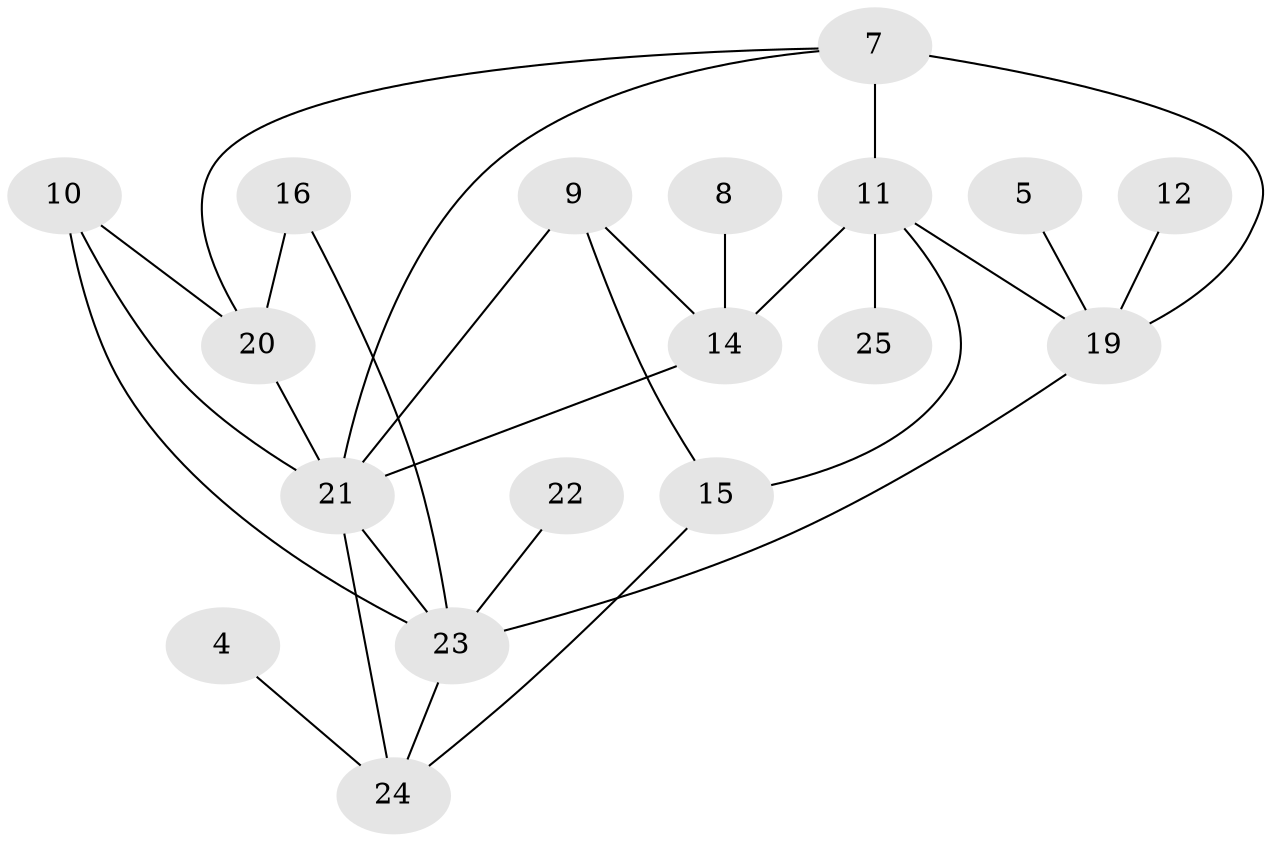 // original degree distribution, {1: 0.22, 3: 0.28, 0: 0.12, 2: 0.16, 4: 0.16, 5: 0.06}
// Generated by graph-tools (version 1.1) at 2025/25/03/09/25 03:25:13]
// undirected, 18 vertices, 28 edges
graph export_dot {
graph [start="1"]
  node [color=gray90,style=filled];
  4;
  5;
  7;
  8;
  9;
  10;
  11;
  12;
  14;
  15;
  16;
  19;
  20;
  21;
  22;
  23;
  24;
  25;
  4 -- 24 [weight=1.0];
  5 -- 19 [weight=1.0];
  7 -- 11 [weight=1.0];
  7 -- 19 [weight=2.0];
  7 -- 20 [weight=1.0];
  7 -- 21 [weight=1.0];
  8 -- 14 [weight=1.0];
  9 -- 14 [weight=1.0];
  9 -- 15 [weight=1.0];
  9 -- 21 [weight=1.0];
  10 -- 20 [weight=1.0];
  10 -- 21 [weight=1.0];
  10 -- 23 [weight=1.0];
  11 -- 14 [weight=1.0];
  11 -- 15 [weight=1.0];
  11 -- 19 [weight=2.0];
  11 -- 25 [weight=1.0];
  12 -- 19 [weight=1.0];
  14 -- 21 [weight=1.0];
  15 -- 24 [weight=2.0];
  16 -- 20 [weight=2.0];
  16 -- 23 [weight=1.0];
  19 -- 23 [weight=1.0];
  20 -- 21 [weight=1.0];
  21 -- 23 [weight=1.0];
  21 -- 24 [weight=2.0];
  22 -- 23 [weight=1.0];
  23 -- 24 [weight=1.0];
}
